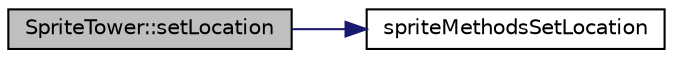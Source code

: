 digraph "SpriteTower::setLocation"
{
 // LATEX_PDF_SIZE
  edge [fontname="Helvetica",fontsize="10",labelfontname="Helvetica",labelfontsize="10"];
  node [fontname="Helvetica",fontsize="10",shape=record];
  rankdir="LR";
  Node1 [label="SpriteTower::setLocation",height=0.2,width=0.4,color="black", fillcolor="grey75", style="filled", fontcolor="black",tooltip=" "];
  Node1 -> Node2 [color="midnightblue",fontsize="10",style="solid"];
  Node2 [label="spriteMethodsSetLocation",height=0.2,width=0.4,color="black", fillcolor="white", style="filled",URL="$_sprite_methods_8cpp.html#a3e400e62b2a70fb3ad654841fb405f02",tooltip=" "];
}
